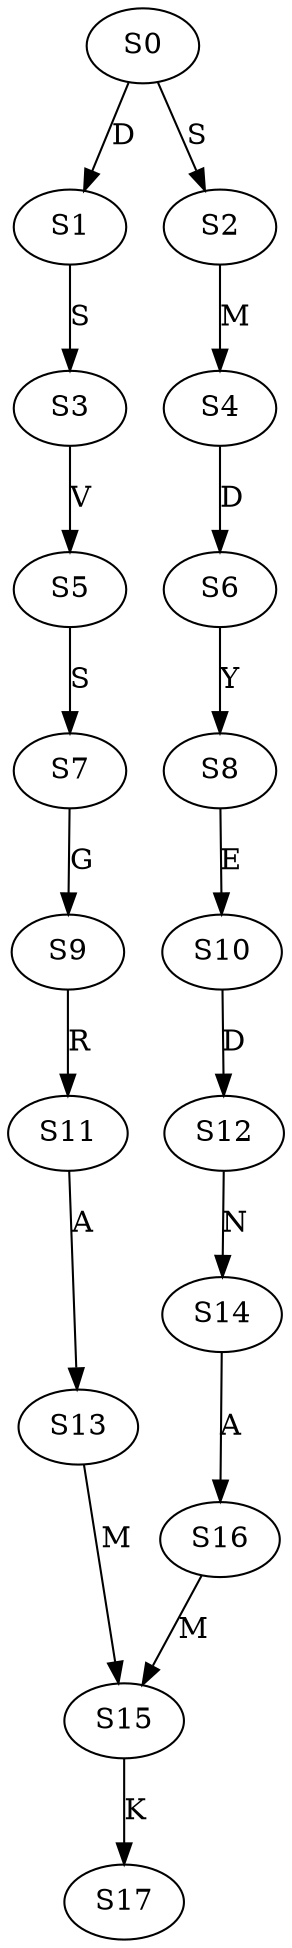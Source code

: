 strict digraph  {
	S0 -> S1 [ label = D ];
	S0 -> S2 [ label = S ];
	S1 -> S3 [ label = S ];
	S2 -> S4 [ label = M ];
	S3 -> S5 [ label = V ];
	S4 -> S6 [ label = D ];
	S5 -> S7 [ label = S ];
	S6 -> S8 [ label = Y ];
	S7 -> S9 [ label = G ];
	S8 -> S10 [ label = E ];
	S9 -> S11 [ label = R ];
	S10 -> S12 [ label = D ];
	S11 -> S13 [ label = A ];
	S12 -> S14 [ label = N ];
	S13 -> S15 [ label = M ];
	S14 -> S16 [ label = A ];
	S15 -> S17 [ label = K ];
	S16 -> S15 [ label = M ];
}
